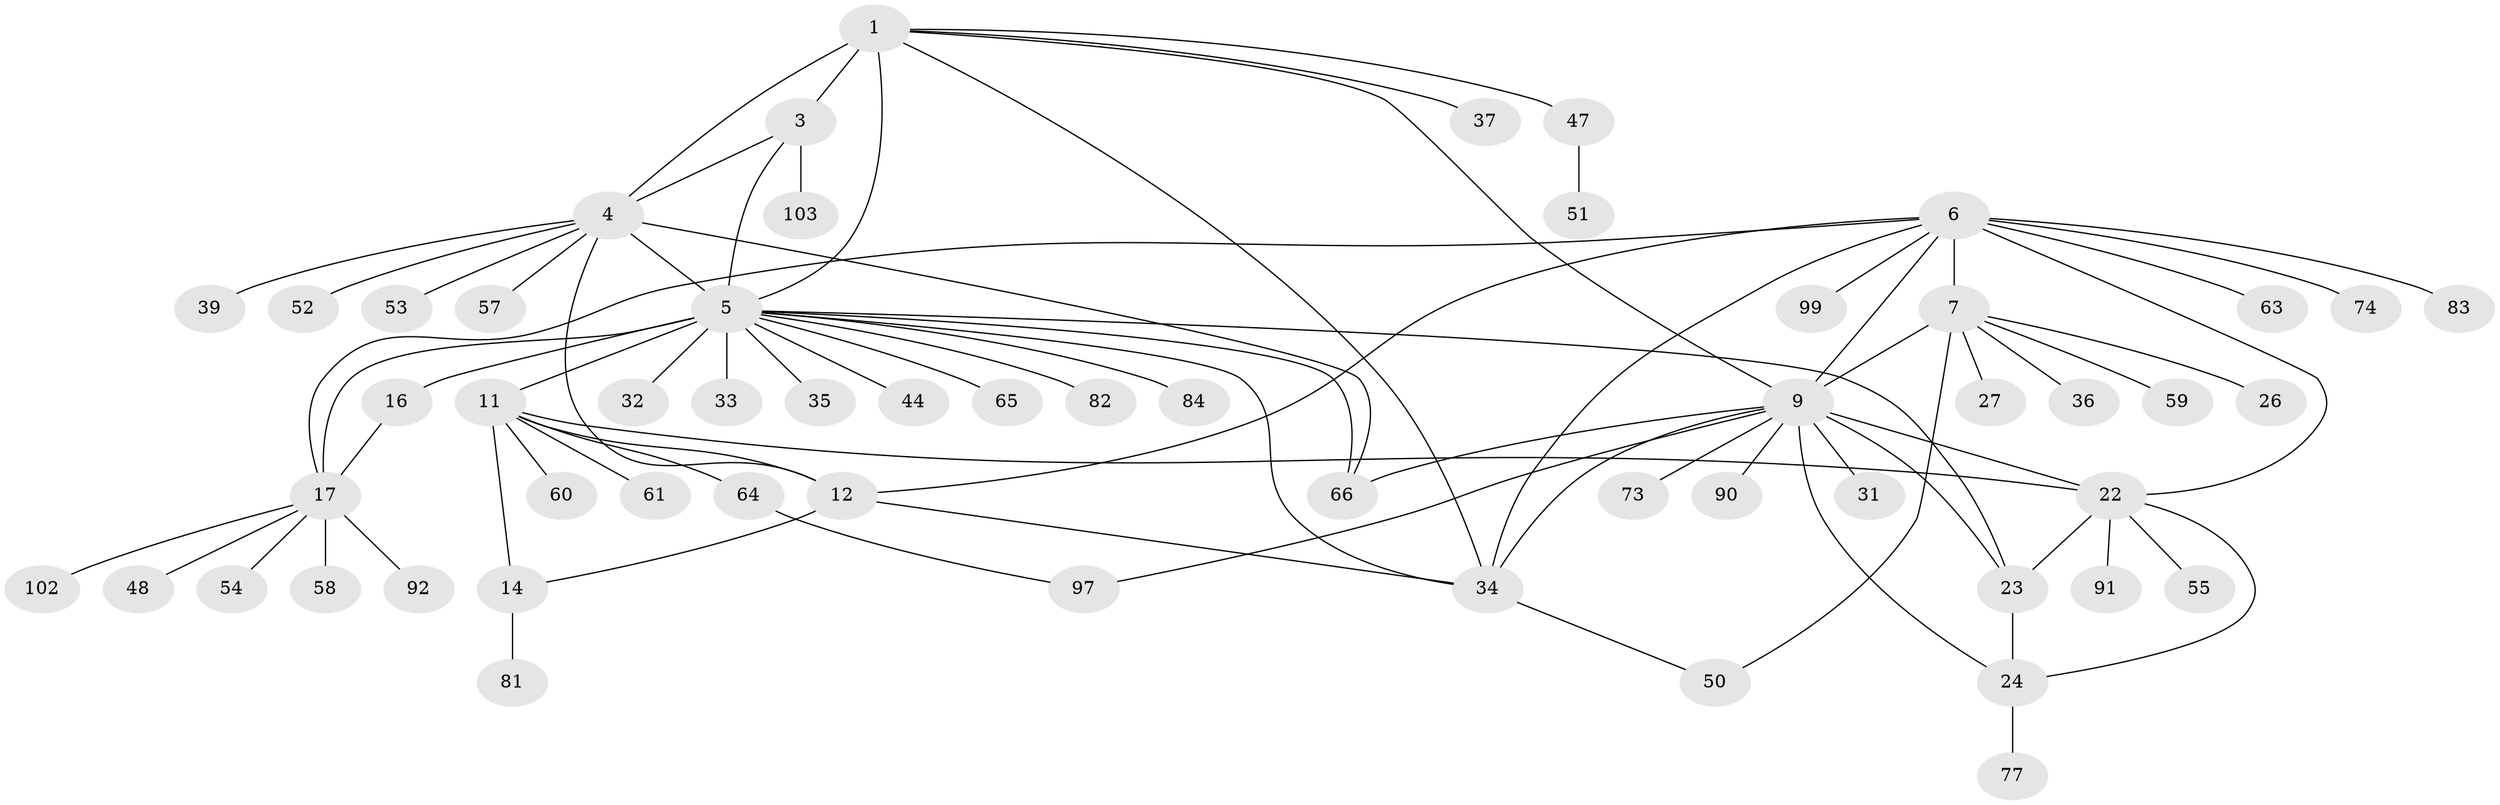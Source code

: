 // original degree distribution, {6: 0.05263157894736842, 8: 0.03508771929824561, 5: 0.03508771929824561, 16: 0.008771929824561403, 10: 0.043859649122807015, 9: 0.017543859649122806, 4: 0.008771929824561403, 7: 0.017543859649122806, 11: 0.008771929824561403, 1: 0.543859649122807, 3: 0.043859649122807015, 2: 0.18421052631578946}
// Generated by graph-tools (version 1.1) at 2025/16/03/09/25 04:16:04]
// undirected, 57 vertices, 79 edges
graph export_dot {
graph [start="1"]
  node [color=gray90,style=filled];
  1 [super="+2"];
  3;
  4 [super="+38+69+111+79+80+40"];
  5 [super="+18"];
  6 [super="+56+76+10"];
  7 [super="+8+28"];
  9 [super="+21+113+107"];
  11 [super="+13"];
  12 [super="+70"];
  14 [super="+45"];
  16 [super="+95+72"];
  17;
  22 [super="+86"];
  23 [super="+25+68+29"];
  24;
  26;
  27;
  31;
  32;
  33;
  34 [super="+41+96"];
  35 [super="+43"];
  36;
  37;
  39;
  44;
  47;
  48;
  50 [super="+88"];
  51;
  52;
  53;
  54;
  55;
  57;
  58;
  59 [super="+110"];
  60;
  61;
  63;
  64;
  65;
  66 [super="+71"];
  73;
  74;
  77 [super="+85"];
  81;
  82 [super="+112+93"];
  83 [super="+94"];
  84;
  90;
  91;
  92;
  97;
  99;
  102;
  103 [super="+108"];
  1 -- 3 [weight=2];
  1 -- 4 [weight=2];
  1 -- 5 [weight=2];
  1 -- 37;
  1 -- 47;
  1 -- 34;
  1 -- 9 [weight=2];
  3 -- 4;
  3 -- 5;
  3 -- 103;
  4 -- 5;
  4 -- 12;
  4 -- 39;
  4 -- 52;
  4 -- 53;
  4 -- 57;
  4 -- 66;
  5 -- 32;
  5 -- 65;
  5 -- 34;
  5 -- 35;
  5 -- 33;
  5 -- 66;
  5 -- 11 [weight=2];
  5 -- 44;
  5 -- 16 [weight=3];
  5 -- 17 [weight=3];
  5 -- 82;
  5 -- 84;
  5 -- 23;
  6 -- 7 [weight=4];
  6 -- 9 [weight=2];
  6 -- 12;
  6 -- 17;
  6 -- 34;
  6 -- 22;
  6 -- 99;
  6 -- 83;
  6 -- 74;
  6 -- 63;
  7 -- 9 [weight=2];
  7 -- 36;
  7 -- 27;
  7 -- 50;
  7 -- 26;
  7 -- 59;
  9 -- 31;
  9 -- 73;
  9 -- 97;
  9 -- 34;
  9 -- 22;
  9 -- 23 [weight=2];
  9 -- 24;
  9 -- 90;
  9 -- 66;
  11 -- 12 [weight=3];
  11 -- 14 [weight=3];
  11 -- 64;
  11 -- 22;
  11 -- 60;
  11 -- 61;
  12 -- 14;
  12 -- 34;
  14 -- 81;
  16 -- 17;
  17 -- 48;
  17 -- 54;
  17 -- 58;
  17 -- 92;
  17 -- 102;
  22 -- 23 [weight=2];
  22 -- 24;
  22 -- 55;
  22 -- 91;
  23 -- 24 [weight=2];
  24 -- 77;
  34 -- 50;
  47 -- 51;
  64 -- 97;
}
